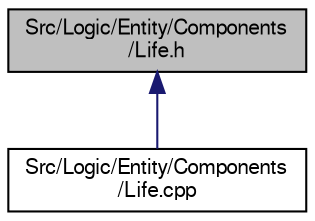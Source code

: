 digraph "Src/Logic/Entity/Components/Life.h"
{
  edge [fontname="FreeSans",fontsize="10",labelfontname="FreeSans",labelfontsize="10"];
  node [fontname="FreeSans",fontsize="10",shape=record];
  Node1 [label="Src/Logic/Entity/Components\l/Life.h",height=0.2,width=0.4,color="black", fillcolor="grey75", style="filled", fontcolor="black"];
  Node1 -> Node2 [dir="back",color="midnightblue",fontsize="10",style="solid",fontname="FreeSans"];
  Node2 [label="Src/Logic/Entity/Components\l/Life.cpp",height=0.2,width=0.4,color="black", fillcolor="white", style="filled",URL="$_life_8cpp.html",tooltip="Contiene la implementaciï¿œn del componente que controla la vida de una entidad. "];
}
